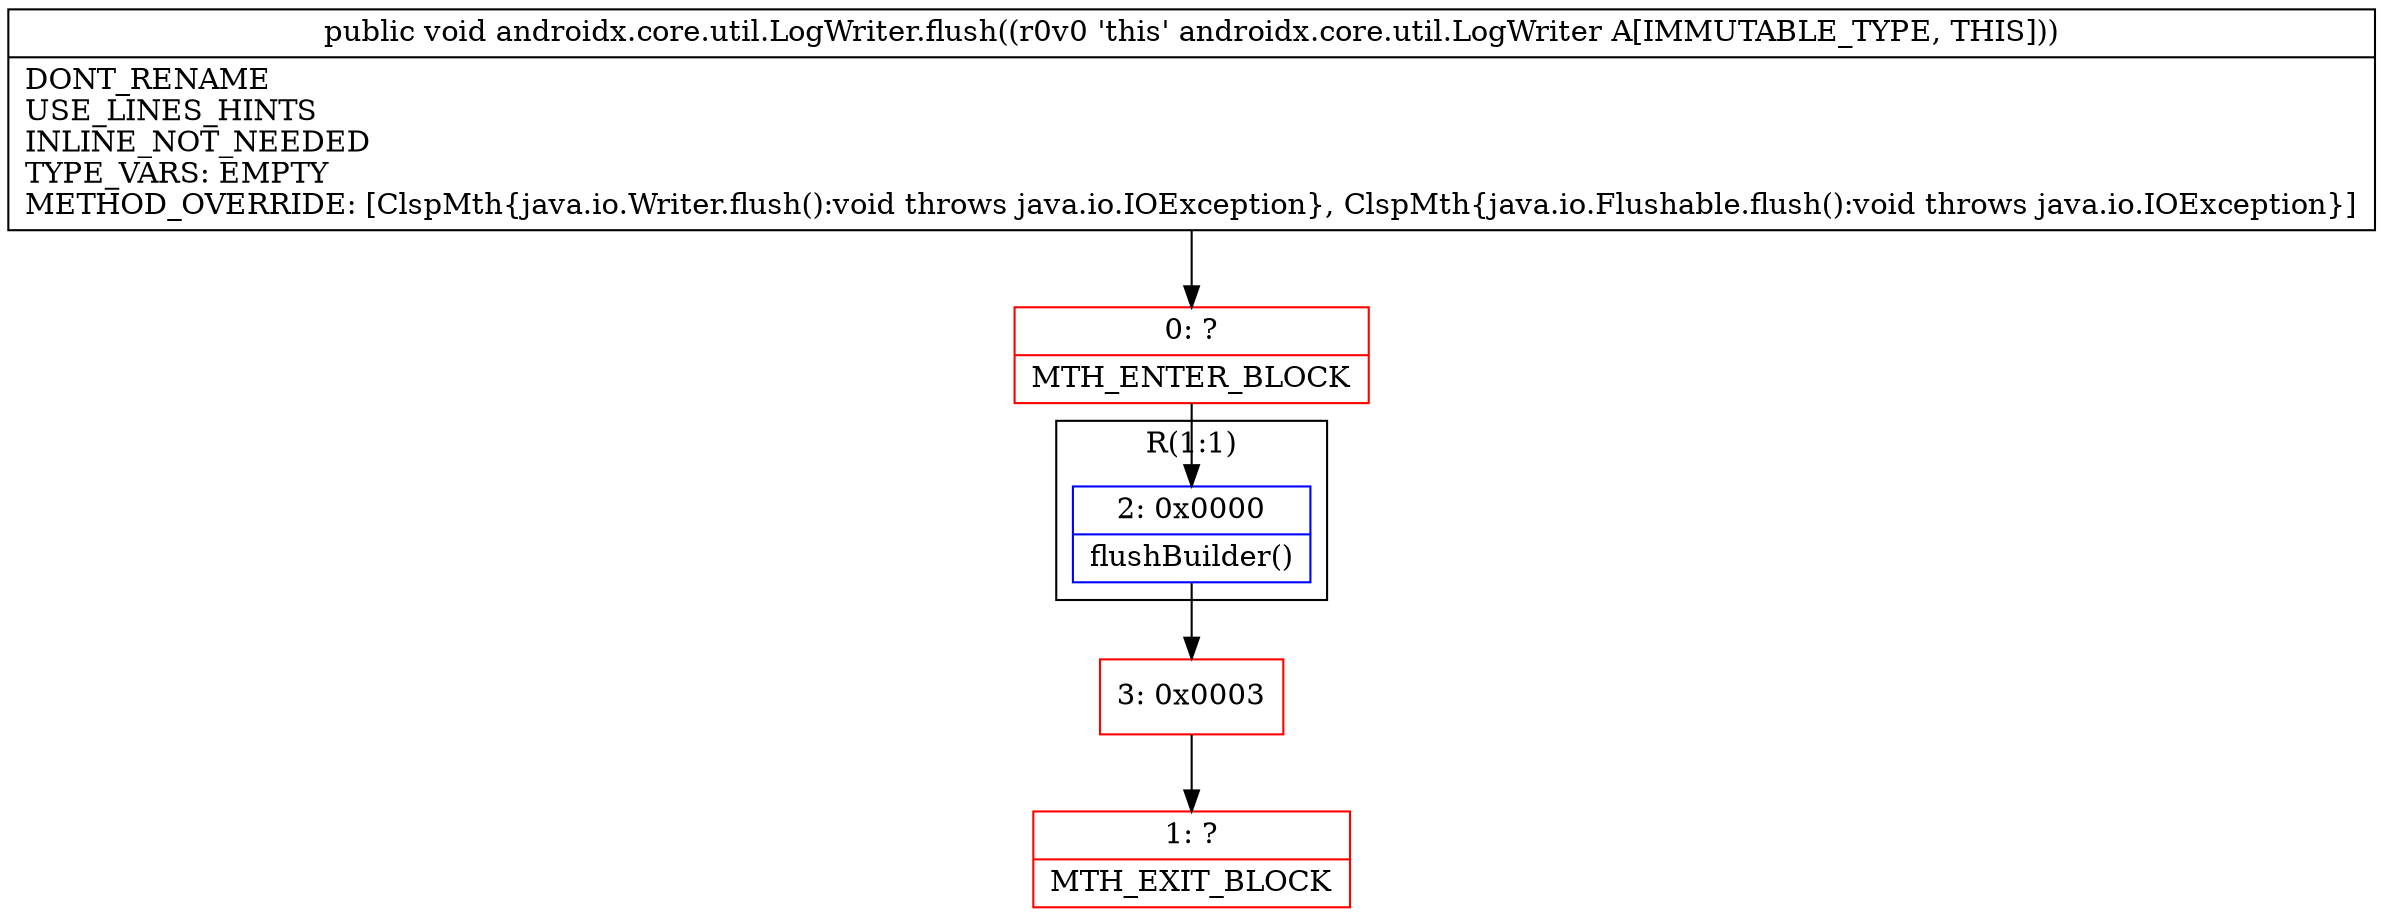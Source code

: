 digraph "CFG forandroidx.core.util.LogWriter.flush()V" {
subgraph cluster_Region_549043097 {
label = "R(1:1)";
node [shape=record,color=blue];
Node_2 [shape=record,label="{2\:\ 0x0000|flushBuilder()\l}"];
}
Node_0 [shape=record,color=red,label="{0\:\ ?|MTH_ENTER_BLOCK\l}"];
Node_3 [shape=record,color=red,label="{3\:\ 0x0003}"];
Node_1 [shape=record,color=red,label="{1\:\ ?|MTH_EXIT_BLOCK\l}"];
MethodNode[shape=record,label="{public void androidx.core.util.LogWriter.flush((r0v0 'this' androidx.core.util.LogWriter A[IMMUTABLE_TYPE, THIS]))  | DONT_RENAME\lUSE_LINES_HINTS\lINLINE_NOT_NEEDED\lTYPE_VARS: EMPTY\lMETHOD_OVERRIDE: [ClspMth\{java.io.Writer.flush():void throws java.io.IOException\}, ClspMth\{java.io.Flushable.flush():void throws java.io.IOException\}]\l}"];
MethodNode -> Node_0;Node_2 -> Node_3;
Node_0 -> Node_2;
Node_3 -> Node_1;
}

